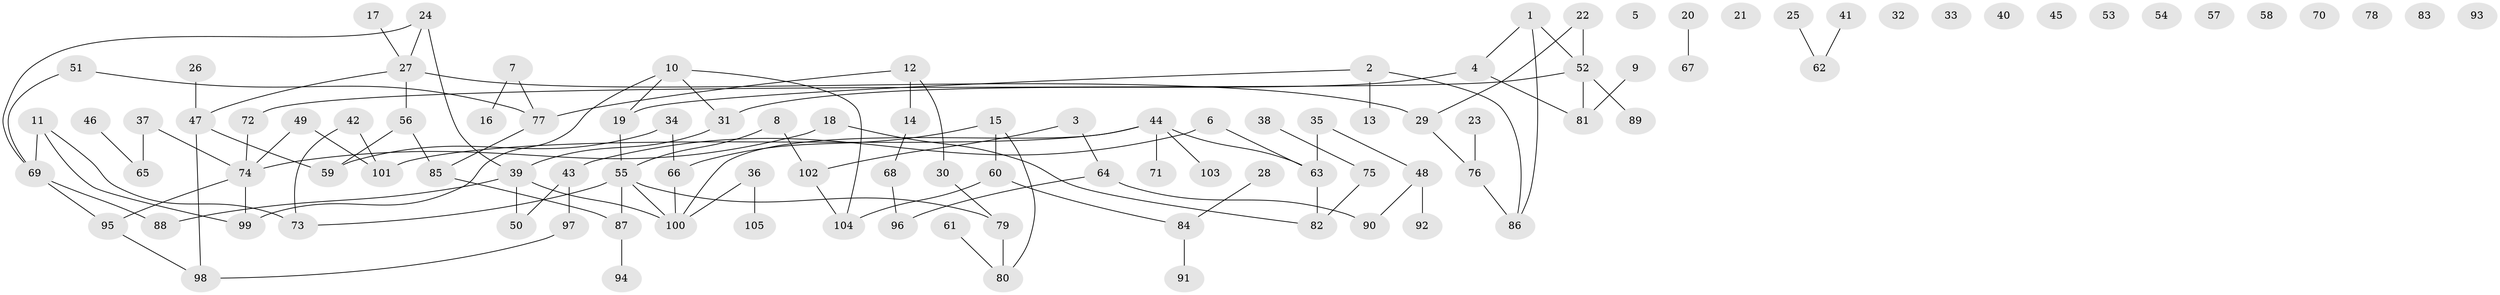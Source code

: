 // coarse degree distribution, {0: 0.38095238095238093, 1: 0.2619047619047619, 3: 0.07142857142857142, 4: 0.07142857142857142, 5: 0.09523809523809523, 2: 0.047619047619047616, 8: 0.047619047619047616, 6: 0.023809523809523808}
// Generated by graph-tools (version 1.1) at 2025/43/03/04/25 21:43:51]
// undirected, 105 vertices, 114 edges
graph export_dot {
graph [start="1"]
  node [color=gray90,style=filled];
  1;
  2;
  3;
  4;
  5;
  6;
  7;
  8;
  9;
  10;
  11;
  12;
  13;
  14;
  15;
  16;
  17;
  18;
  19;
  20;
  21;
  22;
  23;
  24;
  25;
  26;
  27;
  28;
  29;
  30;
  31;
  32;
  33;
  34;
  35;
  36;
  37;
  38;
  39;
  40;
  41;
  42;
  43;
  44;
  45;
  46;
  47;
  48;
  49;
  50;
  51;
  52;
  53;
  54;
  55;
  56;
  57;
  58;
  59;
  60;
  61;
  62;
  63;
  64;
  65;
  66;
  67;
  68;
  69;
  70;
  71;
  72;
  73;
  74;
  75;
  76;
  77;
  78;
  79;
  80;
  81;
  82;
  83;
  84;
  85;
  86;
  87;
  88;
  89;
  90;
  91;
  92;
  93;
  94;
  95;
  96;
  97;
  98;
  99;
  100;
  101;
  102;
  103;
  104;
  105;
  1 -- 4;
  1 -- 52;
  1 -- 86;
  2 -- 13;
  2 -- 19;
  2 -- 86;
  3 -- 64;
  3 -- 102;
  4 -- 31;
  4 -- 81;
  6 -- 43;
  6 -- 63;
  7 -- 16;
  7 -- 77;
  8 -- 55;
  8 -- 102;
  9 -- 81;
  10 -- 19;
  10 -- 31;
  10 -- 99;
  10 -- 104;
  11 -- 69;
  11 -- 73;
  11 -- 99;
  12 -- 14;
  12 -- 30;
  12 -- 77;
  14 -- 68;
  15 -- 60;
  15 -- 66;
  15 -- 80;
  17 -- 27;
  18 -- 74;
  18 -- 82;
  19 -- 55;
  20 -- 67;
  22 -- 29;
  22 -- 52;
  23 -- 76;
  24 -- 27;
  24 -- 39;
  24 -- 69;
  25 -- 62;
  26 -- 47;
  27 -- 29;
  27 -- 47;
  27 -- 56;
  28 -- 84;
  29 -- 76;
  30 -- 79;
  31 -- 39;
  34 -- 59;
  34 -- 66;
  35 -- 48;
  35 -- 63;
  36 -- 100;
  36 -- 105;
  37 -- 65;
  37 -- 74;
  38 -- 75;
  39 -- 50;
  39 -- 88;
  39 -- 100;
  41 -- 62;
  42 -- 73;
  42 -- 101;
  43 -- 50;
  43 -- 97;
  44 -- 63;
  44 -- 71;
  44 -- 100;
  44 -- 101;
  44 -- 103;
  46 -- 65;
  47 -- 59;
  47 -- 98;
  48 -- 90;
  48 -- 92;
  49 -- 74;
  49 -- 101;
  51 -- 69;
  51 -- 77;
  52 -- 72;
  52 -- 81;
  52 -- 89;
  55 -- 73;
  55 -- 79;
  55 -- 87;
  55 -- 100;
  56 -- 59;
  56 -- 85;
  60 -- 84;
  60 -- 104;
  61 -- 80;
  63 -- 82;
  64 -- 90;
  64 -- 96;
  66 -- 100;
  68 -- 96;
  69 -- 88;
  69 -- 95;
  72 -- 74;
  74 -- 95;
  74 -- 99;
  75 -- 82;
  76 -- 86;
  77 -- 85;
  79 -- 80;
  84 -- 91;
  85 -- 87;
  87 -- 94;
  95 -- 98;
  97 -- 98;
  102 -- 104;
}
